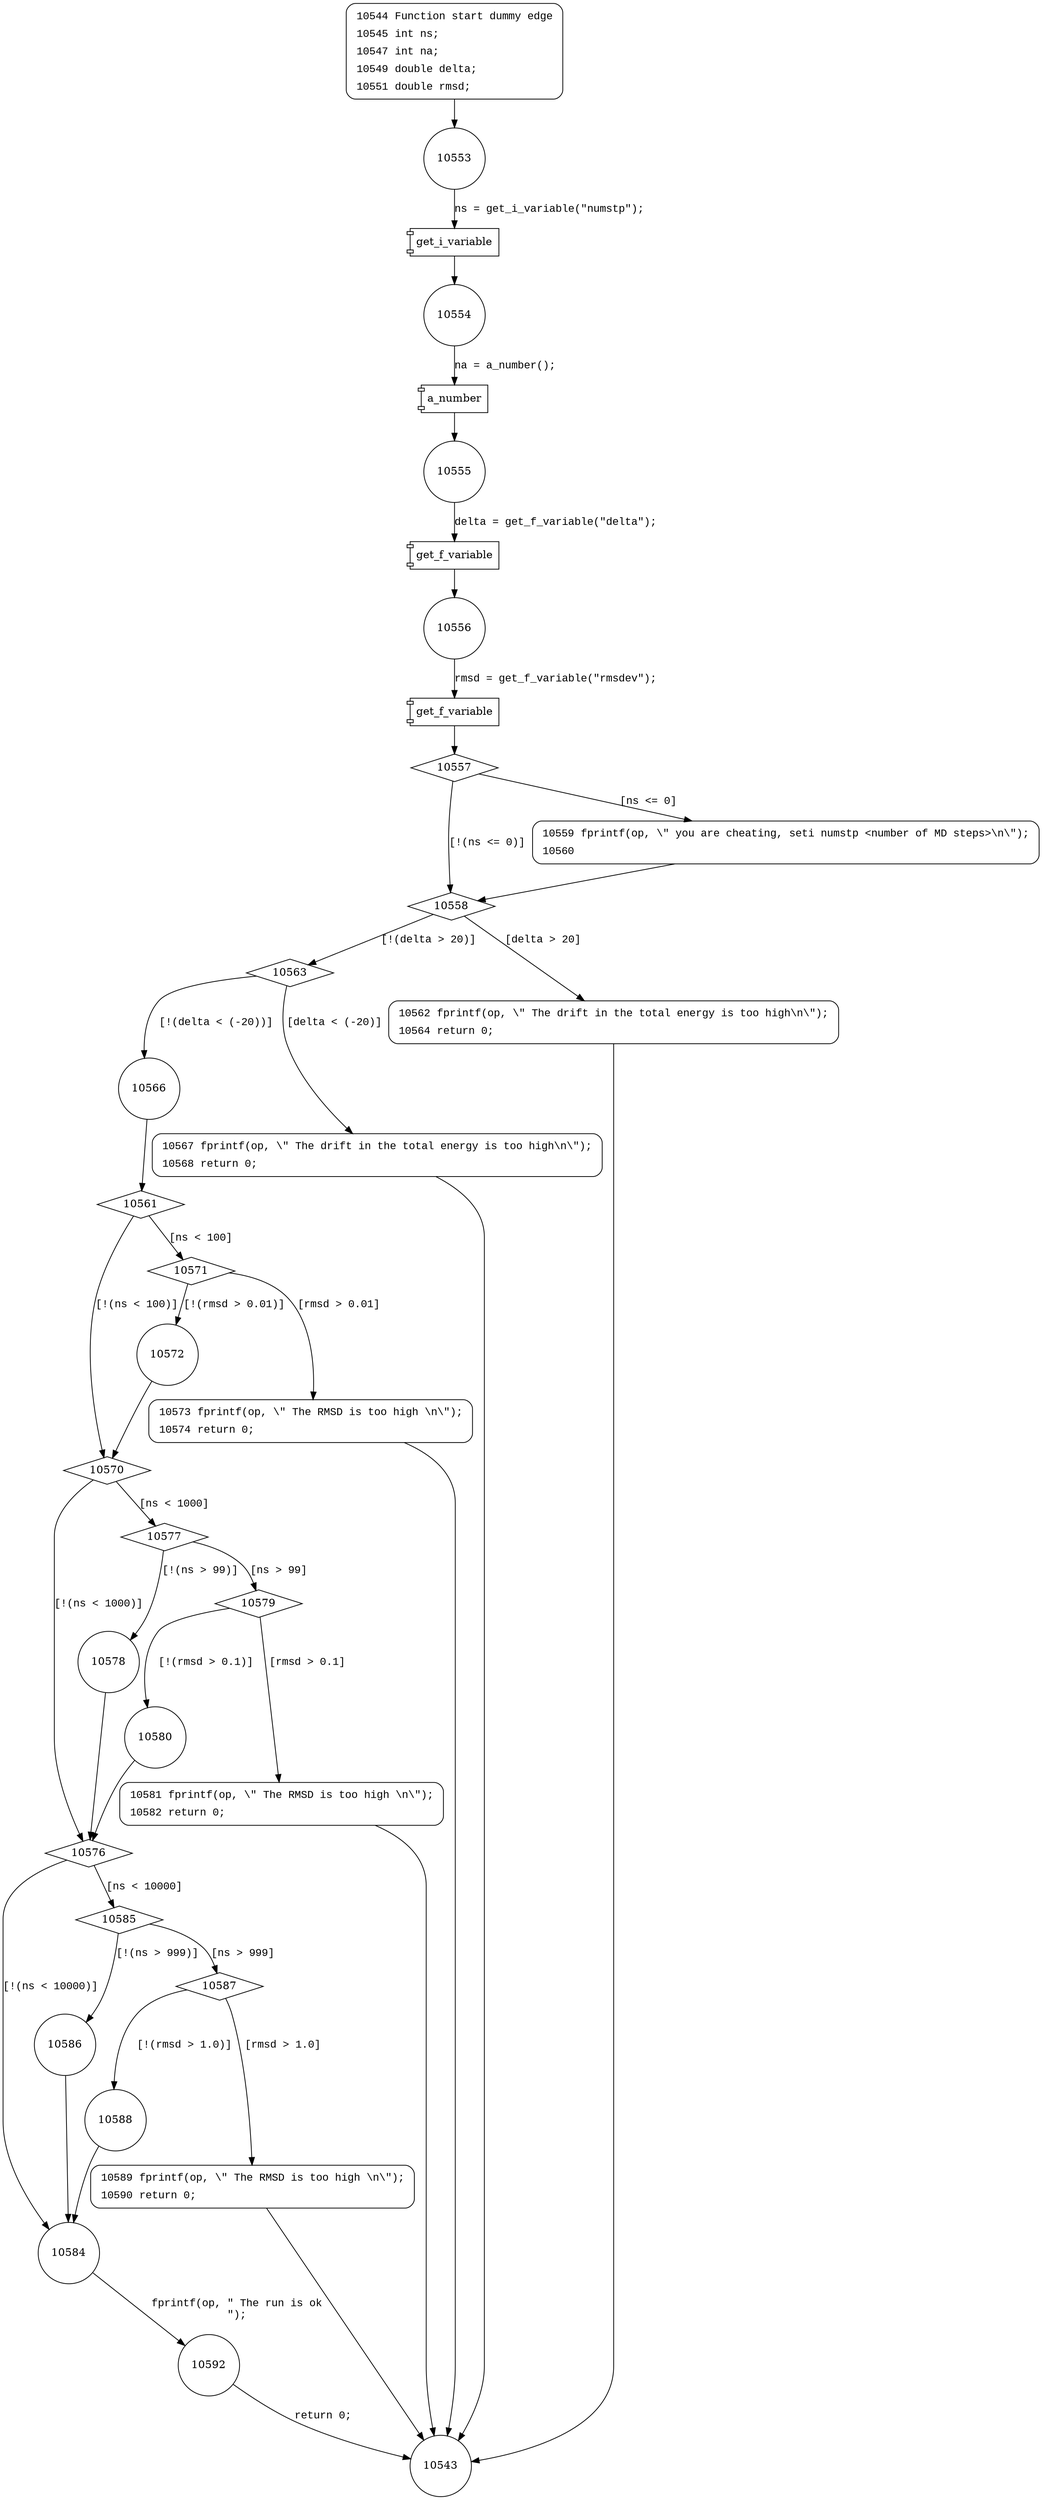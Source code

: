 digraph significance {
10553 [shape="circle"]
10554 [shape="circle"]
10555 [shape="circle"]
10556 [shape="circle"]
10557 [shape="diamond"]
10558 [shape="diamond"]
10559 [shape="circle"]
10563 [shape="diamond"]
10562 [shape="circle"]
10566 [shape="circle"]
10567 [shape="circle"]
10561 [shape="diamond"]
10570 [shape="diamond"]
10571 [shape="diamond"]
10572 [shape="circle"]
10573 [shape="circle"]
10576 [shape="diamond"]
10577 [shape="diamond"]
10578 [shape="circle"]
10579 [shape="diamond"]
10580 [shape="circle"]
10581 [shape="circle"]
10584 [shape="circle"]
10585 [shape="diamond"]
10586 [shape="circle"]
10587 [shape="diamond"]
10588 [shape="circle"]
10589 [shape="circle"]
10592 [shape="circle"]
10543 [shape="circle"]
10544 [style="filled,bold" penwidth="1" fillcolor="white" fontname="Courier New" shape="Mrecord" label=<<table border="0" cellborder="0" cellpadding="3" bgcolor="white"><tr><td align="right">10544</td><td align="left">Function start dummy edge</td></tr><tr><td align="right">10545</td><td align="left">int ns;</td></tr><tr><td align="right">10547</td><td align="left">int na;</td></tr><tr><td align="right">10549</td><td align="left">double delta;</td></tr><tr><td align="right">10551</td><td align="left">double rmsd;</td></tr></table>>]
10544 -> 10553[label=""]
10559 [style="filled,bold" penwidth="1" fillcolor="white" fontname="Courier New" shape="Mrecord" label=<<table border="0" cellborder="0" cellpadding="3" bgcolor="white"><tr><td align="right">10559</td><td align="left">fprintf(op, \" you are cheating, seti numstp &lt;number of MD steps&gt;\n\");</td></tr><tr><td align="right">10560</td><td align="left"></td></tr></table>>]
10559 -> 10558[label=""]
10562 [style="filled,bold" penwidth="1" fillcolor="white" fontname="Courier New" shape="Mrecord" label=<<table border="0" cellborder="0" cellpadding="3" bgcolor="white"><tr><td align="right">10562</td><td align="left">fprintf(op, \" The drift in the total energy is too high\n\");</td></tr><tr><td align="right">10564</td><td align="left">return 0;</td></tr></table>>]
10562 -> 10543[label=""]
10567 [style="filled,bold" penwidth="1" fillcolor="white" fontname="Courier New" shape="Mrecord" label=<<table border="0" cellborder="0" cellpadding="3" bgcolor="white"><tr><td align="right">10567</td><td align="left">fprintf(op, \" The drift in the total energy is too high\n\");</td></tr><tr><td align="right">10568</td><td align="left">return 0;</td></tr></table>>]
10567 -> 10543[label=""]
10573 [style="filled,bold" penwidth="1" fillcolor="white" fontname="Courier New" shape="Mrecord" label=<<table border="0" cellborder="0" cellpadding="3" bgcolor="white"><tr><td align="right">10573</td><td align="left">fprintf(op, \" The RMSD is too high \n\");</td></tr><tr><td align="right">10574</td><td align="left">return 0;</td></tr></table>>]
10573 -> 10543[label=""]
10581 [style="filled,bold" penwidth="1" fillcolor="white" fontname="Courier New" shape="Mrecord" label=<<table border="0" cellborder="0" cellpadding="3" bgcolor="white"><tr><td align="right">10581</td><td align="left">fprintf(op, \" The RMSD is too high \n\");</td></tr><tr><td align="right">10582</td><td align="left">return 0;</td></tr></table>>]
10581 -> 10543[label=""]
10589 [style="filled,bold" penwidth="1" fillcolor="white" fontname="Courier New" shape="Mrecord" label=<<table border="0" cellborder="0" cellpadding="3" bgcolor="white"><tr><td align="right">10589</td><td align="left">fprintf(op, \" The RMSD is too high \n\");</td></tr><tr><td align="right">10590</td><td align="left">return 0;</td></tr></table>>]
10589 -> 10543[label=""]
100676 [shape="component" label="get_i_variable"]
10553 -> 100676 [label="ns = get_i_variable(\"numstp\");" fontname="Courier New"]
100676 -> 10554 [label="" fontname="Courier New"]
100677 [shape="component" label="a_number"]
10554 -> 100677 [label="na = a_number();" fontname="Courier New"]
100677 -> 10555 [label="" fontname="Courier New"]
100678 [shape="component" label="get_f_variable"]
10555 -> 100678 [label="delta = get_f_variable(\"delta\");" fontname="Courier New"]
100678 -> 10556 [label="" fontname="Courier New"]
100679 [shape="component" label="get_f_variable"]
10556 -> 100679 [label="rmsd = get_f_variable(\"rmsdev\");" fontname="Courier New"]
100679 -> 10557 [label="" fontname="Courier New"]
10557 -> 10558 [label="[!(ns <= 0)]" fontname="Courier New"]
10557 -> 10559 [label="[ns <= 0]" fontname="Courier New"]
10558 -> 10563 [label="[!(delta > 20)]" fontname="Courier New"]
10558 -> 10562 [label="[delta > 20]" fontname="Courier New"]
10563 -> 10566 [label="[!(delta < (-20))]" fontname="Courier New"]
10563 -> 10567 [label="[delta < (-20)]" fontname="Courier New"]
10566 -> 10561 [label="" fontname="Courier New"]
10561 -> 10570 [label="[!(ns < 100)]" fontname="Courier New"]
10561 -> 10571 [label="[ns < 100]" fontname="Courier New"]
10571 -> 10572 [label="[!(rmsd > 0.01)]" fontname="Courier New"]
10571 -> 10573 [label="[rmsd > 0.01]" fontname="Courier New"]
10572 -> 10570 [label="" fontname="Courier New"]
10570 -> 10576 [label="[!(ns < 1000)]" fontname="Courier New"]
10570 -> 10577 [label="[ns < 1000]" fontname="Courier New"]
10577 -> 10578 [label="[!(ns > 99)]" fontname="Courier New"]
10577 -> 10579 [label="[ns > 99]" fontname="Courier New"]
10579 -> 10580 [label="[!(rmsd > 0.1)]" fontname="Courier New"]
10579 -> 10581 [label="[rmsd > 0.1]" fontname="Courier New"]
10580 -> 10576 [label="" fontname="Courier New"]
10576 -> 10584 [label="[!(ns < 10000)]" fontname="Courier New"]
10576 -> 10585 [label="[ns < 10000]" fontname="Courier New"]
10585 -> 10586 [label="[!(ns > 999)]" fontname="Courier New"]
10585 -> 10587 [label="[ns > 999]" fontname="Courier New"]
10587 -> 10588 [label="[!(rmsd > 1.0)]" fontname="Courier New"]
10587 -> 10589 [label="[rmsd > 1.0]" fontname="Courier New"]
10588 -> 10584 [label="" fontname="Courier New"]
10584 -> 10592 [label="fprintf(op, \" The run is ok\n\");" fontname="Courier New"]
10586 -> 10584 [label="" fontname="Courier New"]
10592 -> 10543 [label="return 0;" fontname="Courier New"]
10578 -> 10576 [label="" fontname="Courier New"]
}